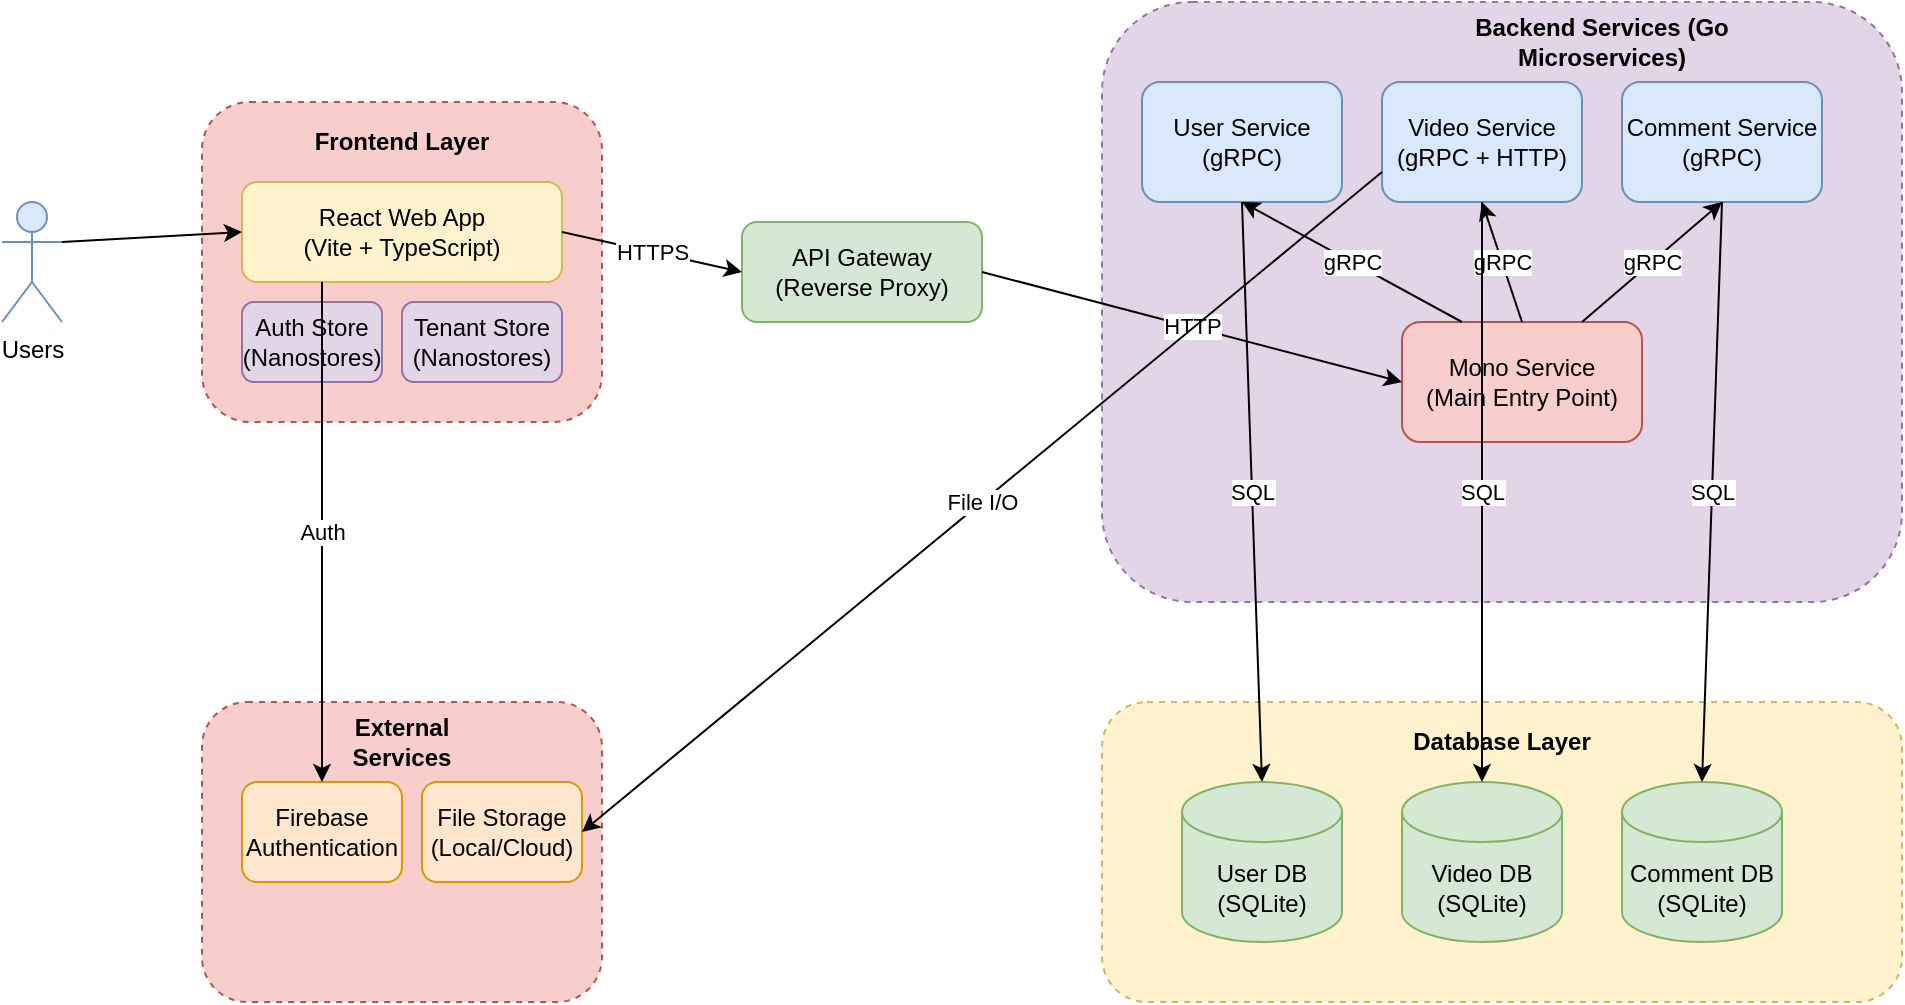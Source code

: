 <mxfile>
    <diagram name="System Overview" id="system-overview">
        <mxGraphModel dx="875" dy="650" grid="1" gridSize="10" guides="1" tooltips="1" connect="1" arrows="1" fold="1" page="1" pageScale="1" pageWidth="1169" pageHeight="827" math="0" shadow="0">
            <root>
                <mxCell id="0"/>
                <mxCell id="1" parent="0"/>
                <mxCell id="users" value="Users" style="shape=umlActor;verticalLabelPosition=bottom;verticalAlign=top;html=1;outlineConnect=0;fillColor=#dae8fc;strokeColor=#6c8ebf;" parent="1" vertex="1">
                    <mxGeometry x="50" y="200" width="30" height="60" as="geometry"/>
                </mxCell>
                <mxCell id="frontend-box" value="" style="rounded=1;whiteSpace=wrap;html=1;fillColor=#f8cecc;strokeColor=#b85450;dashed=1;" parent="1" vertex="1">
                    <mxGeometry x="150" y="150" width="200" height="160" as="geometry"/>
                </mxCell>
                <mxCell id="frontend-title" value="Frontend Layer" style="text;html=1;strokeColor=none;fillColor=none;align=center;verticalAlign=middle;whiteSpace=wrap;rounded=0;fontStyle=1;" parent="1" vertex="1">
                    <mxGeometry x="200" y="160" width="100" height="20" as="geometry"/>
                </mxCell>
                <mxCell id="react-app" value="React Web App&#xa;(Vite + TypeScript)" style="rounded=1;whiteSpace=wrap;html=1;fillColor=#fff2cc;strokeColor=#d6b656;" parent="1" vertex="1">
                    <mxGeometry x="170" y="190" width="160" height="50" as="geometry"/>
                </mxCell>
                <mxCell id="auth-store" value="Auth Store&#xa;(Nanostores)" style="rounded=1;whiteSpace=wrap;html=1;fillColor=#e1d5e7;strokeColor=#9673a6;" parent="1" vertex="1">
                    <mxGeometry x="170" y="250" width="70" height="40" as="geometry"/>
                </mxCell>
                <mxCell id="tenant-store" value="Tenant Store&#xa;(Nanostores)" style="rounded=1;whiteSpace=wrap;html=1;fillColor=#e1d5e7;strokeColor=#9673a6;" parent="1" vertex="1">
                    <mxGeometry x="250" y="250" width="80" height="40" as="geometry"/>
                </mxCell>
                <mxCell id="api-gateway" value="API Gateway&#xa;(Reverse Proxy)" style="rounded=1;whiteSpace=wrap;html=1;fillColor=#d5e8d4;strokeColor=#82b366;" parent="1" vertex="1">
                    <mxGeometry x="420" y="210" width="120" height="50" as="geometry"/>
                </mxCell>
                <mxCell id="backend-box" value="" style="rounded=1;whiteSpace=wrap;html=1;fillColor=#e1d5e7;strokeColor=#9673a6;dashed=1;" parent="1" vertex="1">
                    <mxGeometry x="600" y="100" width="400" height="300" as="geometry"/>
                </mxCell>
                <mxCell id="backend-title" value="Backend Services (Go Microservices)" style="text;html=1;strokeColor=none;fillColor=none;align=center;verticalAlign=middle;whiteSpace=wrap;rounded=0;fontStyle=1;" parent="1" vertex="1">
                    <mxGeometry x="750" y="110" width="200" height="20" as="geometry"/>
                </mxCell>
                <mxCell id="userservice" value="User Service&#xa;(gRPC)" style="rounded=1;whiteSpace=wrap;html=1;fillColor=#dae8fc;strokeColor=#6c8ebf;" parent="1" vertex="1">
                    <mxGeometry x="620" y="140" width="100" height="60" as="geometry"/>
                </mxCell>
                <mxCell id="videoservice" value="Video Service&#xa;(gRPC + HTTP)" style="rounded=1;whiteSpace=wrap;html=1;fillColor=#dae8fc;strokeColor=#6c8ebf;" parent="1" vertex="1">
                    <mxGeometry x="740" y="140" width="100" height="60" as="geometry"/>
                </mxCell>
                <mxCell id="commentservice" value="Comment Service&#xa;(gRPC)" style="rounded=1;whiteSpace=wrap;html=1;fillColor=#dae8fc;strokeColor=#6c8ebf;" parent="1" vertex="1">
                    <mxGeometry x="860" y="140" width="100" height="60" as="geometry"/>
                </mxCell>
                <mxCell id="mono" value="Mono Service&#xa;(Main Entry Point)" style="rounded=1;whiteSpace=wrap;html=1;fillColor=#f8cecc;strokeColor=#b85450;" parent="1" vertex="1">
                    <mxGeometry x="750" y="260" width="120" height="60" as="geometry"/>
                </mxCell>
                <mxCell id="db-box" value="" style="rounded=1;whiteSpace=wrap;html=1;fillColor=#fff2cc;strokeColor=#d6b656;dashed=1;" parent="1" vertex="1">
                    <mxGeometry x="600" y="450" width="400" height="150" as="geometry"/>
                </mxCell>
                <mxCell id="db-title" value="Database Layer" style="text;html=1;strokeColor=none;fillColor=none;align=center;verticalAlign=middle;whiteSpace=wrap;rounded=0;fontStyle=1;" parent="1" vertex="1">
                    <mxGeometry x="750" y="460" width="100" height="20" as="geometry"/>
                </mxCell>
                <mxCell id="user-db" value="User DB&#xa;(SQLite)" style="shape=cylinder3;whiteSpace=wrap;html=1;boundedLbl=1;backgroundOutline=1;size=15;fillColor=#d5e8d4;strokeColor=#82b366;" parent="1" vertex="1">
                    <mxGeometry x="640" y="490" width="80" height="80" as="geometry"/>
                </mxCell>
                <mxCell id="video-db" value="Video DB&#xa;(SQLite)" style="shape=cylinder3;whiteSpace=wrap;html=1;boundedLbl=1;backgroundOutline=1;size=15;fillColor=#d5e8d4;strokeColor=#82b366;" parent="1" vertex="1">
                    <mxGeometry x="750" y="490" width="80" height="80" as="geometry"/>
                </mxCell>
                <mxCell id="comment-db" value="Comment DB&#xa;(SQLite)" style="shape=cylinder3;whiteSpace=wrap;html=1;boundedLbl=1;backgroundOutline=1;size=15;fillColor=#d5e8d4;strokeColor=#82b366;" parent="1" vertex="1">
                    <mxGeometry x="860" y="490" width="80" height="80" as="geometry"/>
                </mxCell>
                <mxCell id="external-box" value="" style="rounded=1;whiteSpace=wrap;html=1;fillColor=#f8cecc;strokeColor=#b85450;dashed=1;" parent="1" vertex="1">
                    <mxGeometry x="150" y="450" width="200" height="150" as="geometry"/>
                </mxCell>
                <mxCell id="external-title" value="External Services" style="text;html=1;strokeColor=none;fillColor=none;align=center;verticalAlign=middle;whiteSpace=wrap;rounded=0;fontStyle=1;" parent="1" vertex="1">
                    <mxGeometry x="200" y="460" width="100" height="20" as="geometry"/>
                </mxCell>
                <mxCell id="firebase" value="Firebase&#xa;Authentication" style="rounded=1;whiteSpace=wrap;html=1;fillColor=#ffe6cc;strokeColor=#d79b00;" parent="1" vertex="1">
                    <mxGeometry x="170" y="490" width="80" height="50" as="geometry"/>
                </mxCell>
                <mxCell id="file-storage" value="File Storage&#xa;(Local/Cloud)" style="rounded=1;whiteSpace=wrap;html=1;fillColor=#ffe6cc;strokeColor=#d79b00;" parent="1" vertex="1">
                    <mxGeometry x="260" y="490" width="80" height="50" as="geometry"/>
                </mxCell>
                <mxCell id="user-to-frontend" value="" style="endArrow=classic;html=1;rounded=0;entryX=0;entryY=0.5;entryDx=0;entryDy=0;exitX=1;exitY=0.333;exitDx=0;exitDy=0;" parent="1" source="users" target="react-app" edge="1">
                    <mxGeometry width="50" height="50" relative="1" as="geometry">
                        <mxPoint x="90" y="220" as="sourcePoint"/>
                        <mxPoint x="140" y="170" as="targetPoint"/>
                    </mxGeometry>
                </mxCell>
                <mxCell id="frontend-to-gateway" value="HTTPS" style="endArrow=classic;html=1;rounded=0;entryX=0;entryY=0.5;entryDx=0;entryDy=0;exitX=1;exitY=0.5;exitDx=0;exitDy=0;" parent="1" source="react-app" target="api-gateway" edge="1">
                    <mxGeometry width="50" height="50" relative="1" as="geometry">
                        <mxPoint x="350" y="215" as="sourcePoint"/>
                        <mxPoint x="400" y="165" as="targetPoint"/>
                    </mxGeometry>
                </mxCell>
                <mxCell id="gateway-to-mono" value="HTTP" style="endArrow=classic;html=1;rounded=0;entryX=0;entryY=0.5;entryDx=0;entryDy=0;exitX=1;exitY=0.5;exitDx=0;exitDy=0;" parent="1" source="api-gateway" target="mono" edge="1">
                    <mxGeometry width="50" height="50" relative="1" as="geometry">
                        <mxPoint x="540" y="235" as="sourcePoint"/>
                        <mxPoint x="590" y="185" as="targetPoint"/>
                    </mxGeometry>
                </mxCell>
                <mxCell id="mono-to-user" value="gRPC" style="endArrow=classic;html=1;rounded=0;entryX=0.5;entryY=1;entryDx=0;entryDy=0;exitX=0.25;exitY=0;exitDx=0;exitDy=0;" parent="1" source="mono" target="userservice" edge="1">
                    <mxGeometry width="50" height="50" relative="1" as="geometry">
                        <mxPoint x="760" y="220" as="sourcePoint"/>
                        <mxPoint x="670" y="200" as="targetPoint"/>
                    </mxGeometry>
                </mxCell>
                <mxCell id="mono-to-video" value="gRPC" style="endArrow=classic;html=1;rounded=0;entryX=0.5;entryY=1;entryDx=0;entryDy=0;exitX=0.5;exitY=0;exitDx=0;exitDy=0;" parent="1" source="mono" target="videoservice" edge="1">
                    <mxGeometry width="50" height="50" relative="1" as="geometry">
                        <mxPoint x="790" y="220" as="sourcePoint"/>
                        <mxPoint x="790" y="200" as="targetPoint"/>
                    </mxGeometry>
                </mxCell>
                <mxCell id="mono-to-comment" value="gRPC" style="endArrow=classic;html=1;rounded=0;entryX=0.5;entryY=1;entryDx=0;entryDy=0;exitX=0.75;exitY=0;exitDx=0;exitDy=0;" parent="1" source="mono" target="commentservice" edge="1">
                    <mxGeometry width="50" height="50" relative="1" as="geometry">
                        <mxPoint x="820" y="220" as="sourcePoint"/>
                        <mxPoint x="910" y="200" as="targetPoint"/>
                    </mxGeometry>
                </mxCell>
                <mxCell id="user-to-db" value="SQL" style="endArrow=classic;html=1;rounded=0;entryX=0.5;entryY=0;entryDx=0;entryDy=0;entryPerimeter=0;exitX=0.5;exitY=1;exitDx=0;exitDy=0;" parent="1" source="userservice" target="user-db" edge="1">
                    <mxGeometry width="50" height="50" relative="1" as="geometry">
                        <mxPoint x="670" y="200" as="sourcePoint"/>
                        <mxPoint x="680" y="490" as="targetPoint"/>
                    </mxGeometry>
                </mxCell>
                <mxCell id="video-to-db" value="SQL" style="endArrow=classic;html=1;rounded=0;entryX=0.5;entryY=0;entryDx=0;entryDy=0;entryPerimeter=0;exitX=0.5;exitY=1;exitDx=0;exitDy=0;" parent="1" source="videoservice" target="video-db" edge="1">
                    <mxGeometry width="50" height="50" relative="1" as="geometry">
                        <mxPoint x="790" y="200" as="sourcePoint"/>
                        <mxPoint x="790" y="490" as="targetPoint"/>
                    </mxGeometry>
                </mxCell>
                <mxCell id="comment-to-db" value="SQL" style="endArrow=classic;html=1;rounded=0;entryX=0.5;entryY=0;entryDx=0;entryDy=0;entryPerimeter=0;exitX=0.5;exitY=1;exitDx=0;exitDy=0;" parent="1" source="commentservice" target="comment-db" edge="1">
                    <mxGeometry width="50" height="50" relative="1" as="geometry">
                        <mxPoint x="910" y="200" as="sourcePoint"/>
                        <mxPoint x="900" y="490" as="targetPoint"/>
                    </mxGeometry>
                </mxCell>
                <mxCell id="frontend-to-firebase" value="Auth" style="endArrow=classic;html=1;rounded=0;entryX=0.5;entryY=0;entryDx=0;entryDy=0;exitX=0.25;exitY=1;exitDx=0;exitDy=0;" parent="1" source="react-app" target="firebase" edge="1">
                    <mxGeometry width="50" height="50" relative="1" as="geometry">
                        <mxPoint x="210" y="240" as="sourcePoint"/>
                        <mxPoint x="210" y="490" as="targetPoint"/>
                    </mxGeometry>
                </mxCell>
                <mxCell id="video-to-storage" value="File I/O" style="endArrow=classic;html=1;rounded=0;entryX=1;entryY=0.5;entryDx=0;entryDy=0;exitX=0;exitY=0.75;exitDx=0;exitDy=0;" parent="1" source="videoservice" target="file-storage" edge="1">
                    <mxGeometry width="50" height="50" relative="1" as="geometry">
                        <mxPoint x="740" y="185" as="sourcePoint"/>
                        <mxPoint x="340" y="515" as="targetPoint"/>
                    </mxGeometry>
                </mxCell>
            </root>
        </mxGraphModel>
    </diagram>
    <diagram id="vZ5e0scjULbg_t9je--v" name="DatabaseSchema">
        <mxGraphModel dx="1050" dy="780" grid="1" gridSize="10" guides="1" tooltips="1" connect="1" arrows="1" fold="1" page="1" pageScale="1" pageWidth="850" pageHeight="1100" math="0" shadow="0">
            <root>
                <mxCell id="0"/>
                <mxCell id="1" parent="0"/>
                <mxCell id="kL-FV1hZKXg1BM8tgPFL-1" value="User Service Database" style="text;html=1;strokeColor=none;fillColor=none;align=center;verticalAlign=middle;whiteSpace=wrap;rounded=0;fontStyle=1;fontSize=16;" vertex="1" parent="1">
                    <mxGeometry x="50" y="50" width="200" height="30" as="geometry"/>
                </mxCell>
                <mxCell id="kL-FV1hZKXg1BM8tgPFL-2" value="" style="swimlane;fontStyle=0;childLayout=stackLayout;horizontal=1;startSize=30;horizontalStack=0;resizeParent=1;resizeParentMax=0;resizeLast=0;collapsible=1;marginBottom=0;whiteSpace=wrap;html=1;fillColor=#dae8fc;strokeColor=#6c8ebf;" vertex="1" parent="1">
                    <mxGeometry x="50" y="100" width="200" height="120" as="geometry"/>
                </mxCell>
                <mxCell id="kL-FV1hZKXg1BM8tgPFL-3" value="userservice_users" style="text;strokeColor=none;fillColor=none;align=center;verticalAlign=middle;spacingLeft=4;spacingRight=4;overflow=hidden;points=[[0,0.5],[1,0.5]];portConstraint=eastwest;rotatable=0;whiteSpace=wrap;html=1;fontStyle=1;" vertex="1" parent="kL-FV1hZKXg1BM8tgPFL-2">
                    <mxGeometry y="30" width="200" height="30" as="geometry"/>
                </mxCell>
                <mxCell id="kL-FV1hZKXg1BM8tgPFL-4" value="🔑 id: TEXT PRIMARY KEY" style="text;strokeColor=none;fillColor=none;align=left;verticalAlign=middle;spacingLeft=4;spacingRight=4;overflow=hidden;points=[[0,0.5],[1,0.5]];portConstraint=eastwest;rotatable=0;whiteSpace=wrap;html=1;" vertex="1" parent="kL-FV1hZKXg1BM8tgPFL-2">
                    <mxGeometry y="60" width="200" height="30" as="geometry"/>
                </mxCell>
                <mxCell id="kL-FV1hZKXg1BM8tgPFL-5" value="username: TEXT NOT NULL&#xa;email: TEXT UNIQUE NOT NULL&#xa;created_at: TIMESTAMP DEFAULT NOW" style="text;strokeColor=none;fillColor=none;align=left;verticalAlign=middle;spacingLeft=4;spacingRight=4;overflow=hidden;points=[[0,0.5],[1,0.5]];portConstraint=eastwest;rotatable=0;whiteSpace=wrap;html=1;" vertex="1" parent="kL-FV1hZKXg1BM8tgPFL-2">
                    <mxGeometry y="90" width="200" height="30" as="geometry"/>
                </mxCell>
                <mxCell id="kL-FV1hZKXg1BM8tgPFL-6" value="" style="swimlane;fontStyle=0;childLayout=stackLayout;horizontal=1;startSize=30;horizontalStack=0;resizeParent=1;resizeParentMax=0;resizeLast=0;collapsible=1;marginBottom=0;whiteSpace=wrap;html=1;fillColor=#fff2cc;strokeColor=#d6b656;" vertex="1" parent="1">
                    <mxGeometry x="300" y="100" width="220" height="150" as="geometry"/>
                </mxCell>
                <mxCell id="kL-FV1hZKXg1BM8tgPFL-7" value="userservice_tenants" style="text;strokeColor=none;fillColor=none;align=center;verticalAlign=middle;spacingLeft=4;spacingRight=4;overflow=hidden;points=[[0,0.5],[1,0.5]];portConstraint=eastwest;rotatable=0;whiteSpace=wrap;html=1;fontStyle=1;" vertex="1" parent="kL-FV1hZKXg1BM8tgPFL-6">
                    <mxGeometry y="30" width="220" height="30" as="geometry"/>
                </mxCell>
                <mxCell id="kL-FV1hZKXg1BM8tgPFL-8" value="🔑 id: TEXT PRIMARY KEY" style="text;strokeColor=none;fillColor=none;align=left;verticalAlign=middle;spacingLeft=4;spacingRight=4;overflow=hidden;points=[[0,0.5],[1,0.5]];portConstraint=eastwest;rotatable=0;whiteSpace=wrap;html=1;" vertex="1" parent="kL-FV1hZKXg1BM8tgPFL-6">
                    <mxGeometry y="60" width="220" height="30" as="geometry"/>
                </mxCell>
                <mxCell id="kL-FV1hZKXg1BM8tgPFL-9" value="name: TEXT NOT NULL&#xa;description: TEXT&#xa;is_personal: BOOLEAN DEFAULT FALSE&#xa;🔗 created_by: TEXT → users.id&#xa;created_at: TIMESTAMP DEFAULT NOW" style="text;strokeColor=none;fillColor=none;align=left;verticalAlign=middle;spacingLeft=4;spacingRight=4;overflow=hidden;points=[[0,0.5],[1,0.5]];portConstraint=eastwest;rotatable=0;whiteSpace=wrap;html=1;" vertex="1" parent="kL-FV1hZKXg1BM8tgPFL-6">
                    <mxGeometry y="90" width="220" height="60" as="geometry"/>
                </mxCell>
                <mxCell id="kL-FV1hZKXg1BM8tgPFL-10" value="" style="swimlane;fontStyle=0;childLayout=stackLayout;horizontal=1;startSize=30;horizontalStack=0;resizeParent=1;resizeParentMax=0;resizeLast=0;collapsible=1;marginBottom=0;whiteSpace=wrap;html=1;fillColor=#e1d5e7;strokeColor=#9673a6;" vertex="1" parent="1">
                    <mxGeometry x="50" y="280" width="220" height="120" as="geometry"/>
                </mxCell>
                <mxCell id="kL-FV1hZKXg1BM8tgPFL-11" value="userservice_tenant_users" style="text;strokeColor=none;fillColor=none;align=center;verticalAlign=middle;spacingLeft=4;spacingRight=4;overflow=hidden;points=[[0,0.5],[1,0.5]];portConstraint=eastwest;rotatable=0;whiteSpace=wrap;html=1;fontStyle=1;" vertex="1" parent="kL-FV1hZKXg1BM8tgPFL-10">
                    <mxGeometry y="30" width="220" height="30" as="geometry"/>
                </mxCell>
                <mxCell id="kL-FV1hZKXg1BM8tgPFL-12" value="🔑 id: TEXT PRIMARY KEY" style="text;strokeColor=none;fillColor=none;align=left;verticalAlign=middle;spacingLeft=4;spacingRight=4;overflow=hidden;points=[[0,0.5],[1,0.5]];portConstraint=eastwest;rotatable=0;whiteSpace=wrap;html=1;" vertex="1" parent="kL-FV1hZKXg1BM8tgPFL-10">
                    <mxGeometry y="60" width="220" height="30" as="geometry"/>
                </mxCell>
                <mxCell id="kL-FV1hZKXg1BM8tgPFL-13" value="🔗 tenant_id: TEXT → tenants.id&#xa;🔗 user_id: TEXT → users.id&#xa;role: TEXT (super_admin, member)" style="text;strokeColor=none;fillColor=none;align=left;verticalAlign=middle;spacingLeft=4;spacingRight=4;overflow=hidden;points=[[0,0.5],[1,0.5]];portConstraint=eastwest;rotatable=0;whiteSpace=wrap;html=1;" vertex="1" parent="kL-FV1hZKXg1BM8tgPFL-10">
                    <mxGeometry y="90" width="220" height="30" as="geometry"/>
                </mxCell>
                <mxCell id="kL-FV1hZKXg1BM8tgPFL-14" value="Video Service Database" style="text;html=1;strokeColor=none;fillColor=none;align=center;verticalAlign=middle;whiteSpace=wrap;rounded=0;fontStyle=1;fontSize=16;" vertex="1" parent="1">
                    <mxGeometry x="600" y="50" width="200" height="30" as="geometry"/>
                </mxCell>
                <mxCell id="kL-FV1hZKXg1BM8tgPFL-15" value="" style="swimlane;fontStyle=0;childLayout=stackLayout;horizontal=1;startSize=30;horizontalStack=0;resizeParent=1;resizeParentMax=0;resizeLast=0;collapsible=1;marginBottom=0;whiteSpace=wrap;html=1;fillColor=#d5e8d4;strokeColor=#82b366;" vertex="1" parent="1">
                    <mxGeometry x="600" y="100" width="250" height="180" as="geometry"/>
                </mxCell>
                <mxCell id="kL-FV1hZKXg1BM8tgPFL-16" value="videos" style="text;strokeColor=none;fillColor=none;align=center;verticalAlign=middle;spacingLeft=4;spacingRight=4;overflow=hidden;points=[[0,0.5],[1,0.5]];portConstraint=eastwest;rotatable=0;whiteSpace=wrap;html=1;fontStyle=1;" vertex="1" parent="kL-FV1hZKXg1BM8tgPFL-15">
                    <mxGeometry y="30" width="250" height="30" as="geometry"/>
                </mxCell>
                <mxCell id="kL-FV1hZKXg1BM8tgPFL-17" value="🔑 id: TEXT PRIMARY KEY" style="text;strokeColor=none;fillColor=none;align=left;verticalAlign=middle;spacingLeft=4;spacingRight=4;overflow=hidden;points=[[0,0.5],[1,0.5]];portConstraint=eastwest;rotatable=0;whiteSpace=wrap;html=1;" vertex="1" parent="kL-FV1hZKXg1BM8tgPFL-15">
                    <mxGeometry y="60" width="250" height="30" as="geometry"/>
                </mxCell>
                <mxCell id="kL-FV1hZKXg1BM8tgPFL-18" value="title: TEXT NOT NULL&#xa;description: TEXT NOT NULL&#xa;url: TEXT NOT NULL&#xa;🔗 uploaded_user_id: TEXT → users.id&#xa;🔗 tenant_id: TEXT → tenants.id&#xa;is_private: BOOLEAN DEFAULT TRUE&#xa;created_at: TIMESTAMP DEFAULT NOW&#xa;updated_at: TIMESTAMP DEFAULT NOW" style="text;strokeColor=none;fillColor=none;align=left;verticalAlign=middle;spacingLeft=4;spacingRight=4;overflow=hidden;points=[[0,0.5],[1,0.5]];portConstraint=eastwest;rotatable=0;whiteSpace=wrap;html=1;" vertex="1" parent="kL-FV1hZKXg1BM8tgPFL-15">
                    <mxGeometry y="90" width="250" height="90" as="geometry"/>
                </mxCell>
                <mxCell id="kL-FV1hZKXg1BM8tgPFL-19" value="Comment Service Database" style="text;html=1;strokeColor=none;fillColor=none;align=center;verticalAlign=middle;whiteSpace=wrap;rounded=0;fontStyle=1;fontSize=16;" vertex="1" parent="1">
                    <mxGeometry x="600" y="320" width="200" height="30" as="geometry"/>
                </mxCell>
                <mxCell id="kL-FV1hZKXg1BM8tgPFL-20" value="" style="swimlane;fontStyle=0;childLayout=stackLayout;horizontal=1;startSize=30;horizontalStack=0;resizeParent=1;resizeParentMax=0;resizeLast=0;collapsible=1;marginBottom=0;whiteSpace=wrap;html=1;fillColor=#f8cecc;strokeColor=#b85450;" vertex="1" parent="1">
                    <mxGeometry x="600" y="360" width="250" height="150" as="geometry"/>
                </mxCell>
                <mxCell id="kL-FV1hZKXg1BM8tgPFL-21" value="comments" style="text;strokeColor=none;fillColor=none;align=center;verticalAlign=middle;spacingLeft=4;spacingRight=4;overflow=hidden;points=[[0,0.5],[1,0.5]];portConstraint=eastwest;rotatable=0;whiteSpace=wrap;html=1;fontStyle=1;" vertex="1" parent="kL-FV1hZKXg1BM8tgPFL-20">
                    <mxGeometry y="30" width="250" height="30" as="geometry"/>
                </mxCell>
                <mxCell id="kL-FV1hZKXg1BM8tgPFL-22" value="🔑 id: TEXT PRIMARY KEY" style="text;strokeColor=none;fillColor=none;align=left;verticalAlign=middle;spacingLeft=4;spacingRight=4;overflow=hidden;points=[[0,0.5],[1,0.5]];portConstraint=eastwest;rotatable=0;whiteSpace=wrap;html=1;" vertex="1" parent="kL-FV1hZKXg1BM8tgPFL-20">
                    <mxGeometry y="60" width="250" height="30" as="geometry"/>
                </mxCell>
                <mxCell id="kL-FV1hZKXg1BM8tgPFL-23" value="content: TEXT NOT NULL&#xa;🔗 video_id: TEXT → videos.id&#xa;🔗 user_id: TEXT → users.id&#xa;parent_comment_id: TEXT (nullable)&#xa;username: TEXT&#xa;created_at: TIMESTAMP DEFAULT NOW&#xa;updated_at: TIMESTAMP DEFAULT NOW" style="text;strokeColor=none;fillColor=none;align=left;verticalAlign=middle;spacingLeft=4;spacingRight=4;overflow=hidden;points=[[0,0.5],[1,0.5]];portConstraint=eastwest;rotatable=0;whiteSpace=wrap;html=1;" vertex="1" parent="kL-FV1hZKXg1BM8tgPFL-20">
                    <mxGeometry y="90" width="250" height="60" as="geometry"/>
                </mxCell>
                <mxCell id="kL-FV1hZKXg1BM8tgPFL-24" value="" style="swimlane;fontStyle=0;childLayout=stackLayout;horizontal=1;startSize=30;horizontalStack=0;resizeParent=1;resizeParentMax=0;resizeLast=0;collapsible=1;marginBottom=0;whiteSpace=wrap;html=1;fillColor=#ffe6cc;strokeColor=#d79b00;" vertex="1" parent="1">
                    <mxGeometry x="940" y="750" width="250" height="120" as="geometry"/>
                </mxCell>
                <mxCell id="kL-FV1hZKXg1BM8tgPFL-25" value="comment_likes" style="text;strokeColor=none;fillColor=none;align=center;verticalAlign=middle;spacingLeft=4;spacingRight=4;overflow=hidden;points=[[0,0.5],[1,0.5]];portConstraint=eastwest;rotatable=0;whiteSpace=wrap;html=1;fontStyle=1;" vertex="1" parent="kL-FV1hZKXg1BM8tgPFL-24">
                    <mxGeometry y="30" width="250" height="30" as="geometry"/>
                </mxCell>
                <mxCell id="kL-FV1hZKXg1BM8tgPFL-26" value="🔑 id: TEXT PRIMARY KEY" style="text;strokeColor=none;fillColor=none;align=left;verticalAlign=middle;spacingLeft=4;spacingRight=4;overflow=hidden;points=[[0,0.5],[1,0.5]];portConstraint=eastwest;rotatable=0;whiteSpace=wrap;html=1;" vertex="1" parent="kL-FV1hZKXg1BM8tgPFL-24">
                    <mxGeometry y="60" width="250" height="30" as="geometry"/>
                </mxCell>
                <mxCell id="kL-FV1hZKXg1BM8tgPFL-27" value="🔗 user_id: TEXT → users.id&#xa;🔗 comment_id: TEXT → comments.id&#xa;created_at: TIMESTAMP DEFAULT NOW" style="text;strokeColor=none;fillColor=none;align=left;verticalAlign=middle;spacingLeft=4;spacingRight=4;overflow=hidden;points=[[0,0.5],[1,0.5]];portConstraint=eastwest;rotatable=0;whiteSpace=wrap;html=1;" vertex="1" parent="kL-FV1hZKXg1BM8tgPFL-24">
                    <mxGeometry y="90" width="250" height="30" as="geometry"/>
                </mxCell>
                <mxCell id="kL-FV1hZKXg1BM8tgPFL-28" value="Future Tables (Phase 4 - Channels)" style="text;html=1;strokeColor=none;fillColor=none;align=center;verticalAlign=middle;whiteSpace=wrap;rounded=0;fontStyle=1;fontSize=16;fontColor=#9673a6;" vertex="1" parent="1">
                    <mxGeometry x="300" y="450" width="250" height="30" as="geometry"/>
                </mxCell>
                <mxCell id="kL-FV1hZKXg1BM8tgPFL-29" value="" style="swimlane;fontStyle=0;childLayout=stackLayout;horizontal=1;startSize=30;horizontalStack=0;resizeParent=1;resizeParentMax=0;resizeLast=0;collapsible=1;marginBottom=0;whiteSpace=wrap;html=1;fillColor=#e1d5e7;strokeColor=#9673a6;dashed=1;" vertex="1" parent="1">
                    <mxGeometry x="50" y="490" width="220" height="150" as="geometry"/>
                </mxCell>
                <mxCell id="kL-FV1hZKXg1BM8tgPFL-30" value="channels" style="text;strokeColor=none;fillColor=none;align=center;verticalAlign=middle;spacingLeft=4;spacingRight=4;overflow=hidden;points=[[0,0.5],[1,0.5]];portConstraint=eastwest;rotatable=0;whiteSpace=wrap;html=1;fontStyle=1;" vertex="1" parent="kL-FV1hZKXg1BM8tgPFL-29">
                    <mxGeometry y="30" width="220" height="30" as="geometry"/>
                </mxCell>
                <mxCell id="kL-FV1hZKXg1BM8tgPFL-31" value="🔑 id: TEXT PRIMARY KEY" style="text;strokeColor=none;fillColor=none;align=left;verticalAlign=middle;spacingLeft=4;spacingRight=4;overflow=hidden;points=[[0,0.5],[1,0.5]];portConstraint=eastwest;rotatable=0;whiteSpace=wrap;html=1;" vertex="1" parent="kL-FV1hZKXg1BM8tgPFL-29">
                    <mxGeometry y="60" width="220" height="30" as="geometry"/>
                </mxCell>
                <mxCell id="kL-FV1hZKXg1BM8tgPFL-32" value="name: TEXT NOT NULL&#xa;description: TEXT&#xa;🔗 tenant_id: TEXT → tenants.id&#xa;🔗 created_by: TEXT → users.id&#xa;is_default: BOOLEAN DEFAULT FALSE&#xa;created_at: TIMESTAMP DEFAULT NOW" style="text;strokeColor=none;fillColor=none;align=left;verticalAlign=middle;spacingLeft=4;spacingRight=4;overflow=hidden;points=[[0,0.5],[1,0.5]];portConstraint=eastwest;rotatable=0;whiteSpace=wrap;html=1;" vertex="1" parent="kL-FV1hZKXg1BM8tgPFL-29">
                    <mxGeometry y="90" width="220" height="60" as="geometry"/>
                </mxCell>
                <mxCell id="kL-FV1hZKXg1BM8tgPFL-33" value="" style="swimlane;fontStyle=0;childLayout=stackLayout;horizontal=1;startSize=30;horizontalStack=0;resizeParent=1;resizeParentMax=0;resizeLast=0;collapsible=1;marginBottom=0;whiteSpace=wrap;html=1;fillColor=#e1d5e7;strokeColor=#9673a6;dashed=1;" vertex="1" parent="1">
                    <mxGeometry x="330" y="510" width="220" height="120" as="geometry"/>
                </mxCell>
                <mxCell id="kL-FV1hZKXg1BM8tgPFL-34" value="channel_permissions" style="text;strokeColor=none;fillColor=none;align=center;verticalAlign=middle;spacingLeft=4;spacingRight=4;overflow=hidden;points=[[0,0.5],[1,0.5]];portConstraint=eastwest;rotatable=0;whiteSpace=wrap;html=1;fontStyle=1;" vertex="1" parent="kL-FV1hZKXg1BM8tgPFL-33">
                    <mxGeometry y="30" width="220" height="30" as="geometry"/>
                </mxCell>
                <mxCell id="kL-FV1hZKXg1BM8tgPFL-35" value="🔑 id: TEXT PRIMARY KEY" style="text;strokeColor=none;fillColor=none;align=left;verticalAlign=middle;spacingLeft=4;spacingRight=4;overflow=hidden;points=[[0,0.5],[1,0.5]];portConstraint=eastwest;rotatable=0;whiteSpace=wrap;html=1;" vertex="1" parent="kL-FV1hZKXg1BM8tgPFL-33">
                    <mxGeometry y="60" width="220" height="30" as="geometry"/>
                </mxCell>
                <mxCell id="kL-FV1hZKXg1BM8tgPFL-36" value="🔗 channel_id: TEXT → channels.id&#xa;🔗 user_id: TEXT → users.id&#xa;permission: TEXT (access)" style="text;strokeColor=none;fillColor=none;align=left;verticalAlign=middle;spacingLeft=4;spacingRight=4;overflow=hidden;points=[[0,0.5],[1,0.5]];portConstraint=eastwest;rotatable=0;whiteSpace=wrap;html=1;" vertex="1" parent="kL-FV1hZKXg1BM8tgPFL-33">
                    <mxGeometry y="90" width="220" height="30" as="geometry"/>
                </mxCell>
                <mxCell id="kL-FV1hZKXg1BM8tgPFL-37" value="" style="swimlane;fontStyle=0;childLayout=stackLayout;horizontal=1;startSize=30;horizontalStack=0;resizeParent=1;resizeParentMax=0;resizeLast=0;collapsible=1;marginBottom=0;whiteSpace=wrap;html=1;fillColor=#e1d5e7;strokeColor=#9673a6;dashed=1;" vertex="1" parent="1">
                    <mxGeometry x="390" y="720" width="220" height="120" as="geometry"/>
                </mxCell>
                <mxCell id="kL-FV1hZKXg1BM8tgPFL-38" value="video_channels" style="text;strokeColor=none;fillColor=none;align=center;verticalAlign=middle;spacingLeft=4;spacingRight=4;overflow=hidden;points=[[0,0.5],[1,0.5]];portConstraint=eastwest;rotatable=0;whiteSpace=wrap;html=1;fontStyle=1;" vertex="1" parent="kL-FV1hZKXg1BM8tgPFL-37">
                    <mxGeometry y="30" width="220" height="30" as="geometry"/>
                </mxCell>
                <mxCell id="kL-FV1hZKXg1BM8tgPFL-39" value="🔑 id: TEXT PRIMARY KEY" style="text;strokeColor=none;fillColor=none;align=left;verticalAlign=middle;spacingLeft=4;spacingRight=4;overflow=hidden;points=[[0,0.5],[1,0.5]];portConstraint=eastwest;rotatable=0;whiteSpace=wrap;html=1;" vertex="1" parent="kL-FV1hZKXg1BM8tgPFL-37">
                    <mxGeometry y="60" width="220" height="30" as="geometry"/>
                </mxCell>
                <mxCell id="kL-FV1hZKXg1BM8tgPFL-40" value="🔗 video_id: TEXT → videos.id&#xa;🔗 channel_id: TEXT → channels.id&#xa;added_at: TIMESTAMP DEFAULT NOW" style="text;strokeColor=none;fillColor=none;align=left;verticalAlign=middle;spacingLeft=4;spacingRight=4;overflow=hidden;points=[[0,0.5],[1,0.5]];portConstraint=eastwest;rotatable=0;whiteSpace=wrap;html=1;" vertex="1" parent="kL-FV1hZKXg1BM8tgPFL-37">
                    <mxGeometry y="90" width="220" height="30" as="geometry"/>
                </mxCell>
                <mxCell id="kL-FV1hZKXg1BM8tgPFL-41" value="" style="endArrow=classic;html=1;rounded=0;entryX=0;entryY=0.5;entryDx=0;entryDy=0;exitX=1;exitY=0.5;exitDx=0;exitDy=0;" edge="1" parent="1" source="kL-FV1hZKXg1BM8tgPFL-4" target="kL-FV1hZKXg1BM8tgPFL-9">
                    <mxGeometry width="50" height="50" relative="1" as="geometry">
                        <mxPoint x="250" y="175" as="sourcePoint"/>
                        <mxPoint x="300" y="125" as="targetPoint"/>
                    </mxGeometry>
                </mxCell>
                <mxCell id="kL-FV1hZKXg1BM8tgPFL-42" value="" style="endArrow=classic;html=1;rounded=0;entryX=0;entryY=0.5;entryDx=0;entryDy=0;exitX=0.5;exitY=1;exitDx=0;exitDy=0;" edge="1" parent="1" source="kL-FV1hZKXg1BM8tgPFL-2" target="kL-FV1hZKXg1BM8tgPFL-13">
                    <mxGeometry width="50" height="50" relative="1" as="geometry">
                        <mxPoint x="150" y="220" as="sourcePoint"/>
                        <mxPoint x="50" y="355" as="targetPoint"/>
                    </mxGeometry>
                </mxCell>
                <mxCell id="kL-FV1hZKXg1BM8tgPFL-43" value="" style="endArrow=classic;html=1;rounded=0;entryX=1;entryY=0.5;entryDx=0;entryDy=0;exitX=0;exitY=1;exitDx=0;exitDy=0;" edge="1" parent="1" source="kL-FV1hZKXg1BM8tgPFL-6" target="kL-FV1hZKXg1BM8tgPFL-13">
                    <mxGeometry width="50" height="50" relative="1" as="geometry">
                        <mxPoint x="300" y="250" as="sourcePoint"/>
                        <mxPoint x="270" y="355" as="targetPoint"/>
                    </mxGeometry>
                </mxCell>
                <mxCell id="kL-FV1hZKXg1BM8tgPFL-44" value="" style="endArrow=classic;html=1;rounded=0;entryX=0;entryY=0.5;entryDx=0;entryDy=0;exitX=1;exitY=0.5;exitDx=0;exitDy=0;" edge="1" parent="1" source="kL-FV1hZKXg1BM8tgPFL-9" target="kL-FV1hZKXg1BM8tgPFL-18">
                    <mxGeometry width="50" height="50" relative="1" as="geometry">
                        <mxPoint x="520" y="205" as="sourcePoint"/>
                        <mxPoint x="600" y="205" as="targetPoint"/>
                    </mxGeometry>
                </mxCell>
                <mxCell id="kL-FV1hZKXg1BM8tgPFL-45" value="" style="endArrow=classic;html=1;rounded=0;entryX=0;entryY=0.25;entryDx=0;entryDy=0;exitX=1;exitY=0.25;exitDx=0;exitDy=0;" edge="1" parent="1" source="kL-FV1hZKXg1BM8tgPFL-2" target="kL-FV1hZKXg1BM8tgPFL-15">
                    <mxGeometry width="50" height="50" relative="1" as="geometry">
                        <mxPoint x="250" y="145" as="sourcePoint"/>
                        <mxPoint x="600" y="145" as="targetPoint"/>
                    </mxGeometry>
                </mxCell>
                <mxCell id="kL-FV1hZKXg1BM8tgPFL-46" value="" style="endArrow=classic;html=1;rounded=0;entryX=0.5;entryY=0;entryDx=0;entryDy=0;exitX=0.5;exitY=1;exitDx=0;exitDy=0;" edge="1" parent="1" source="kL-FV1hZKXg1BM8tgPFL-15" target="kL-FV1hZKXg1BM8tgPFL-20">
                    <mxGeometry width="50" height="50" relative="1" as="geometry">
                        <mxPoint x="725" y="280" as="sourcePoint"/>
                        <mxPoint x="725" y="360" as="targetPoint"/>
                    </mxGeometry>
                </mxCell>
                <mxCell id="kL-FV1hZKXg1BM8tgPFL-47" value="" style="endArrow=classic;html=1;rounded=0;entryX=0;entryY=0.5;entryDx=0;entryDy=0;exitX=1;exitY=0.75;exitDx=0;exitDy=0;" edge="1" parent="1" source="kL-FV1hZKXg1BM8tgPFL-2" target="kL-FV1hZKXg1BM8tgPFL-23">
                    <mxGeometry width="50" height="50" relative="1" as="geometry">
                        <mxPoint x="250" y="190" as="sourcePoint"/>
                        <mxPoint x="600" y="420" as="targetPoint"/>
                    </mxGeometry>
                </mxCell>
                <mxCell id="kL-FV1hZKXg1BM8tgPFL-48" value="" style="endArrow=classic;html=1;rounded=0;entryX=0.5;entryY=0;entryDx=0;entryDy=0;exitX=0.5;exitY=1;exitDx=0;exitDy=0;" edge="1" parent="1" source="kL-FV1hZKXg1BM8tgPFL-20" target="kL-FV1hZKXg1BM8tgPFL-24">
                    <mxGeometry width="50" height="50" relative="1" as="geometry">
                        <mxPoint x="725" y="510" as="sourcePoint"/>
                        <mxPoint x="725" y="540" as="targetPoint"/>
                    </mxGeometry>
                </mxCell>
                <mxCell id="kL-FV1hZKXg1BM8tgPFL-49" value="" style="endArrow=classic;html=1;rounded=0;entryX=0;entryY=0.5;entryDx=0;entryDy=0;exitX=1;exitY=1;exitDx=0;exitDy=0;" edge="1" parent="1" source="kL-FV1hZKXg1BM8tgPFL-2" target="kL-FV1hZKXg1BM8tgPFL-27">
                    <mxGeometry width="50" height="50" relative="1" as="geometry">
                        <mxPoint x="250" y="220" as="sourcePoint"/>
                        <mxPoint x="600" y="615" as="targetPoint"/>
                    </mxGeometry>
                </mxCell>
                <mxCell id="kL-FV1hZKXg1BM8tgPFL-50" value="" style="endArrow=classic;html=1;rounded=0;entryX=0.5;entryY=0;entryDx=0;entryDy=0;exitX=0.25;exitY=1;exitDx=0;exitDy=0;dashed=1;dashPattern=5 5;" edge="1" parent="1" source="kL-FV1hZKXg1BM8tgPFL-6" target="kL-FV1hZKXg1BM8tgPFL-29">
                    <mxGeometry width="50" height="50" relative="1" as="geometry">
                        <mxPoint x="355" y="250" as="sourcePoint"/>
                        <mxPoint x="160" y="490" as="targetPoint"/>
                    </mxGeometry>
                </mxCell>
                <mxCell id="kL-FV1hZKXg1BM8tgPFL-51" value="" style="endArrow=classic;html=1;rounded=0;entryX=0;entryY=0.5;entryDx=0;entryDy=0;exitX=1;exitY=0.5;exitDx=0;exitDy=0;dashed=1;dashPattern=5 5;" edge="1" parent="1" source="kL-FV1hZKXg1BM8tgPFL-32" target="kL-FV1hZKXg1BM8tgPFL-36">
                    <mxGeometry width="50" height="50" relative="1" as="geometry">
                        <mxPoint x="270" y="550" as="sourcePoint"/>
                        <mxPoint x="300" y="550" as="targetPoint"/>
                    </mxGeometry>
                </mxCell>
                <mxCell id="kL-FV1hZKXg1BM8tgPFL-52" value="" style="endArrow=classic;html=1;rounded=0;entryX=0.865;entryY=-0.003;entryDx=0;entryDy=0;exitX=0;exitY=1;exitDx=0;exitDy=0;dashed=1;dashPattern=5 5;entryPerimeter=0;" edge="1" parent="1" source="kL-FV1hZKXg1BM8tgPFL-15" target="kL-FV1hZKXg1BM8tgPFL-24">
                    <mxGeometry width="50" height="50" relative="1" as="geometry">
                        <mxPoint x="600" y="280" as="sourcePoint"/>
                        <mxPoint x="770" y="565" as="targetPoint"/>
                    </mxGeometry>
                </mxCell>
                <mxCell id="kL-FV1hZKXg1BM8tgPFL-53" value="" style="endArrow=classic;html=1;rounded=0;entryX=0;entryY=0.5;entryDx=0;entryDy=0;exitX=1;exitY=1;exitDx=0;exitDy=0;dashed=1;dashPattern=5 5;" edge="1" parent="1" source="kL-FV1hZKXg1BM8tgPFL-29" target="kL-FV1hZKXg1BM8tgPFL-40">
                    <mxGeometry width="50" height="50" relative="1" as="geometry">
                        <mxPoint x="270" y="640" as="sourcePoint"/>
                        <mxPoint x="550" y="565" as="targetPoint"/>
                    </mxGeometry>
                </mxCell>
            </root>
        </mxGraphModel>
    </diagram>
</mxfile>